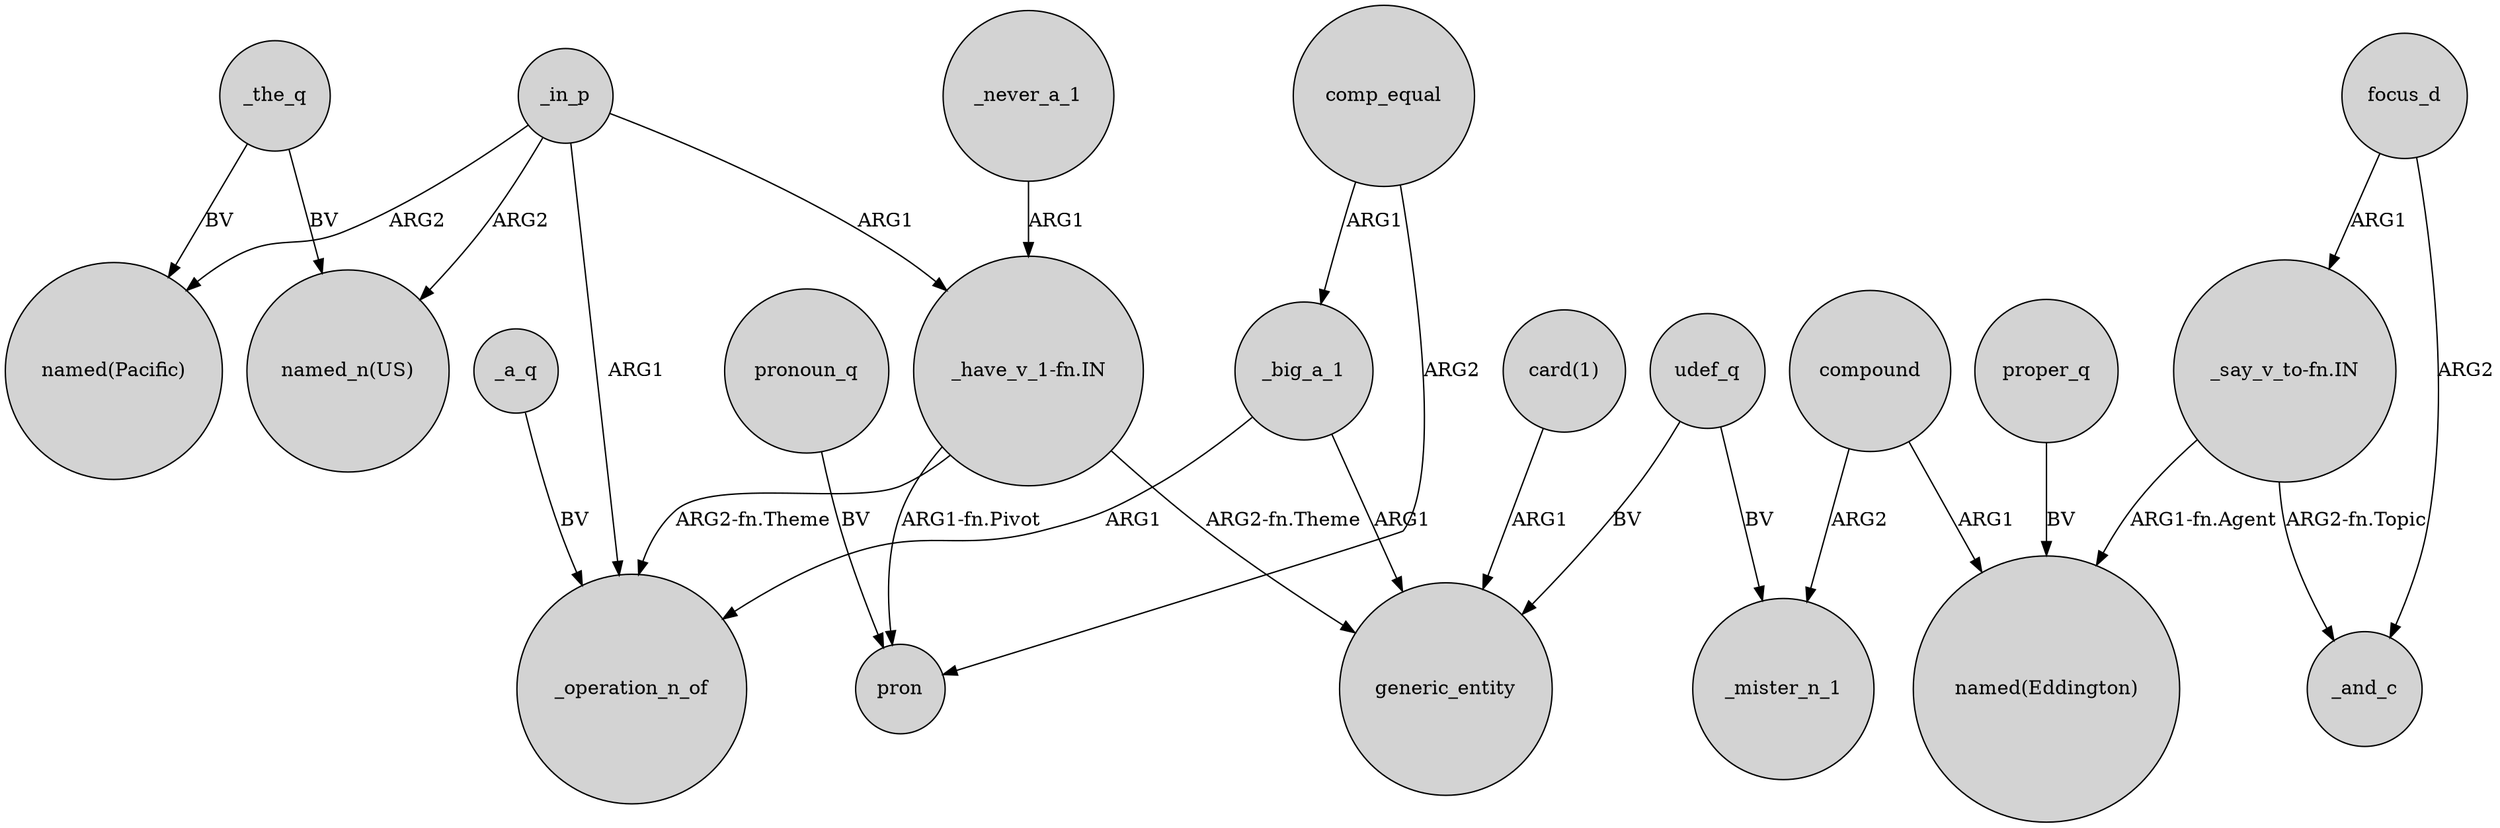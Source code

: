 digraph {
	node [shape=circle style=filled]
	_the_q -> "named(Pacific)" [label=BV]
	_a_q -> _operation_n_of [label=BV]
	udef_q -> generic_entity [label=BV]
	_big_a_1 -> generic_entity [label=ARG1]
	compound -> _mister_n_1 [label=ARG2]
	_big_a_1 -> _operation_n_of [label=ARG1]
	_in_p -> "named(Pacific)" [label=ARG2]
	_never_a_1 -> "_have_v_1-fn.IN" [label=ARG1]
	udef_q -> _mister_n_1 [label=BV]
	comp_equal -> pron [label=ARG2]
	"_have_v_1-fn.IN" -> pron [label="ARG1-fn.Pivot"]
	_in_p -> "named_n(US)" [label=ARG2]
	focus_d -> _and_c [label=ARG2]
	_the_q -> "named_n(US)" [label=BV]
	_in_p -> "_have_v_1-fn.IN" [label=ARG1]
	compound -> "named(Eddington)" [label=ARG1]
	proper_q -> "named(Eddington)" [label=BV]
	"_have_v_1-fn.IN" -> generic_entity [label="ARG2-fn.Theme"]
	pronoun_q -> pron [label=BV]
	"_say_v_to-fn.IN" -> "named(Eddington)" [label="ARG1-fn.Agent"]
	comp_equal -> _big_a_1 [label=ARG1]
	"_say_v_to-fn.IN" -> _and_c [label="ARG2-fn.Topic"]
	_in_p -> _operation_n_of [label=ARG1]
	"card(1)" -> generic_entity [label=ARG1]
	"_have_v_1-fn.IN" -> _operation_n_of [label="ARG2-fn.Theme"]
	focus_d -> "_say_v_to-fn.IN" [label=ARG1]
}
